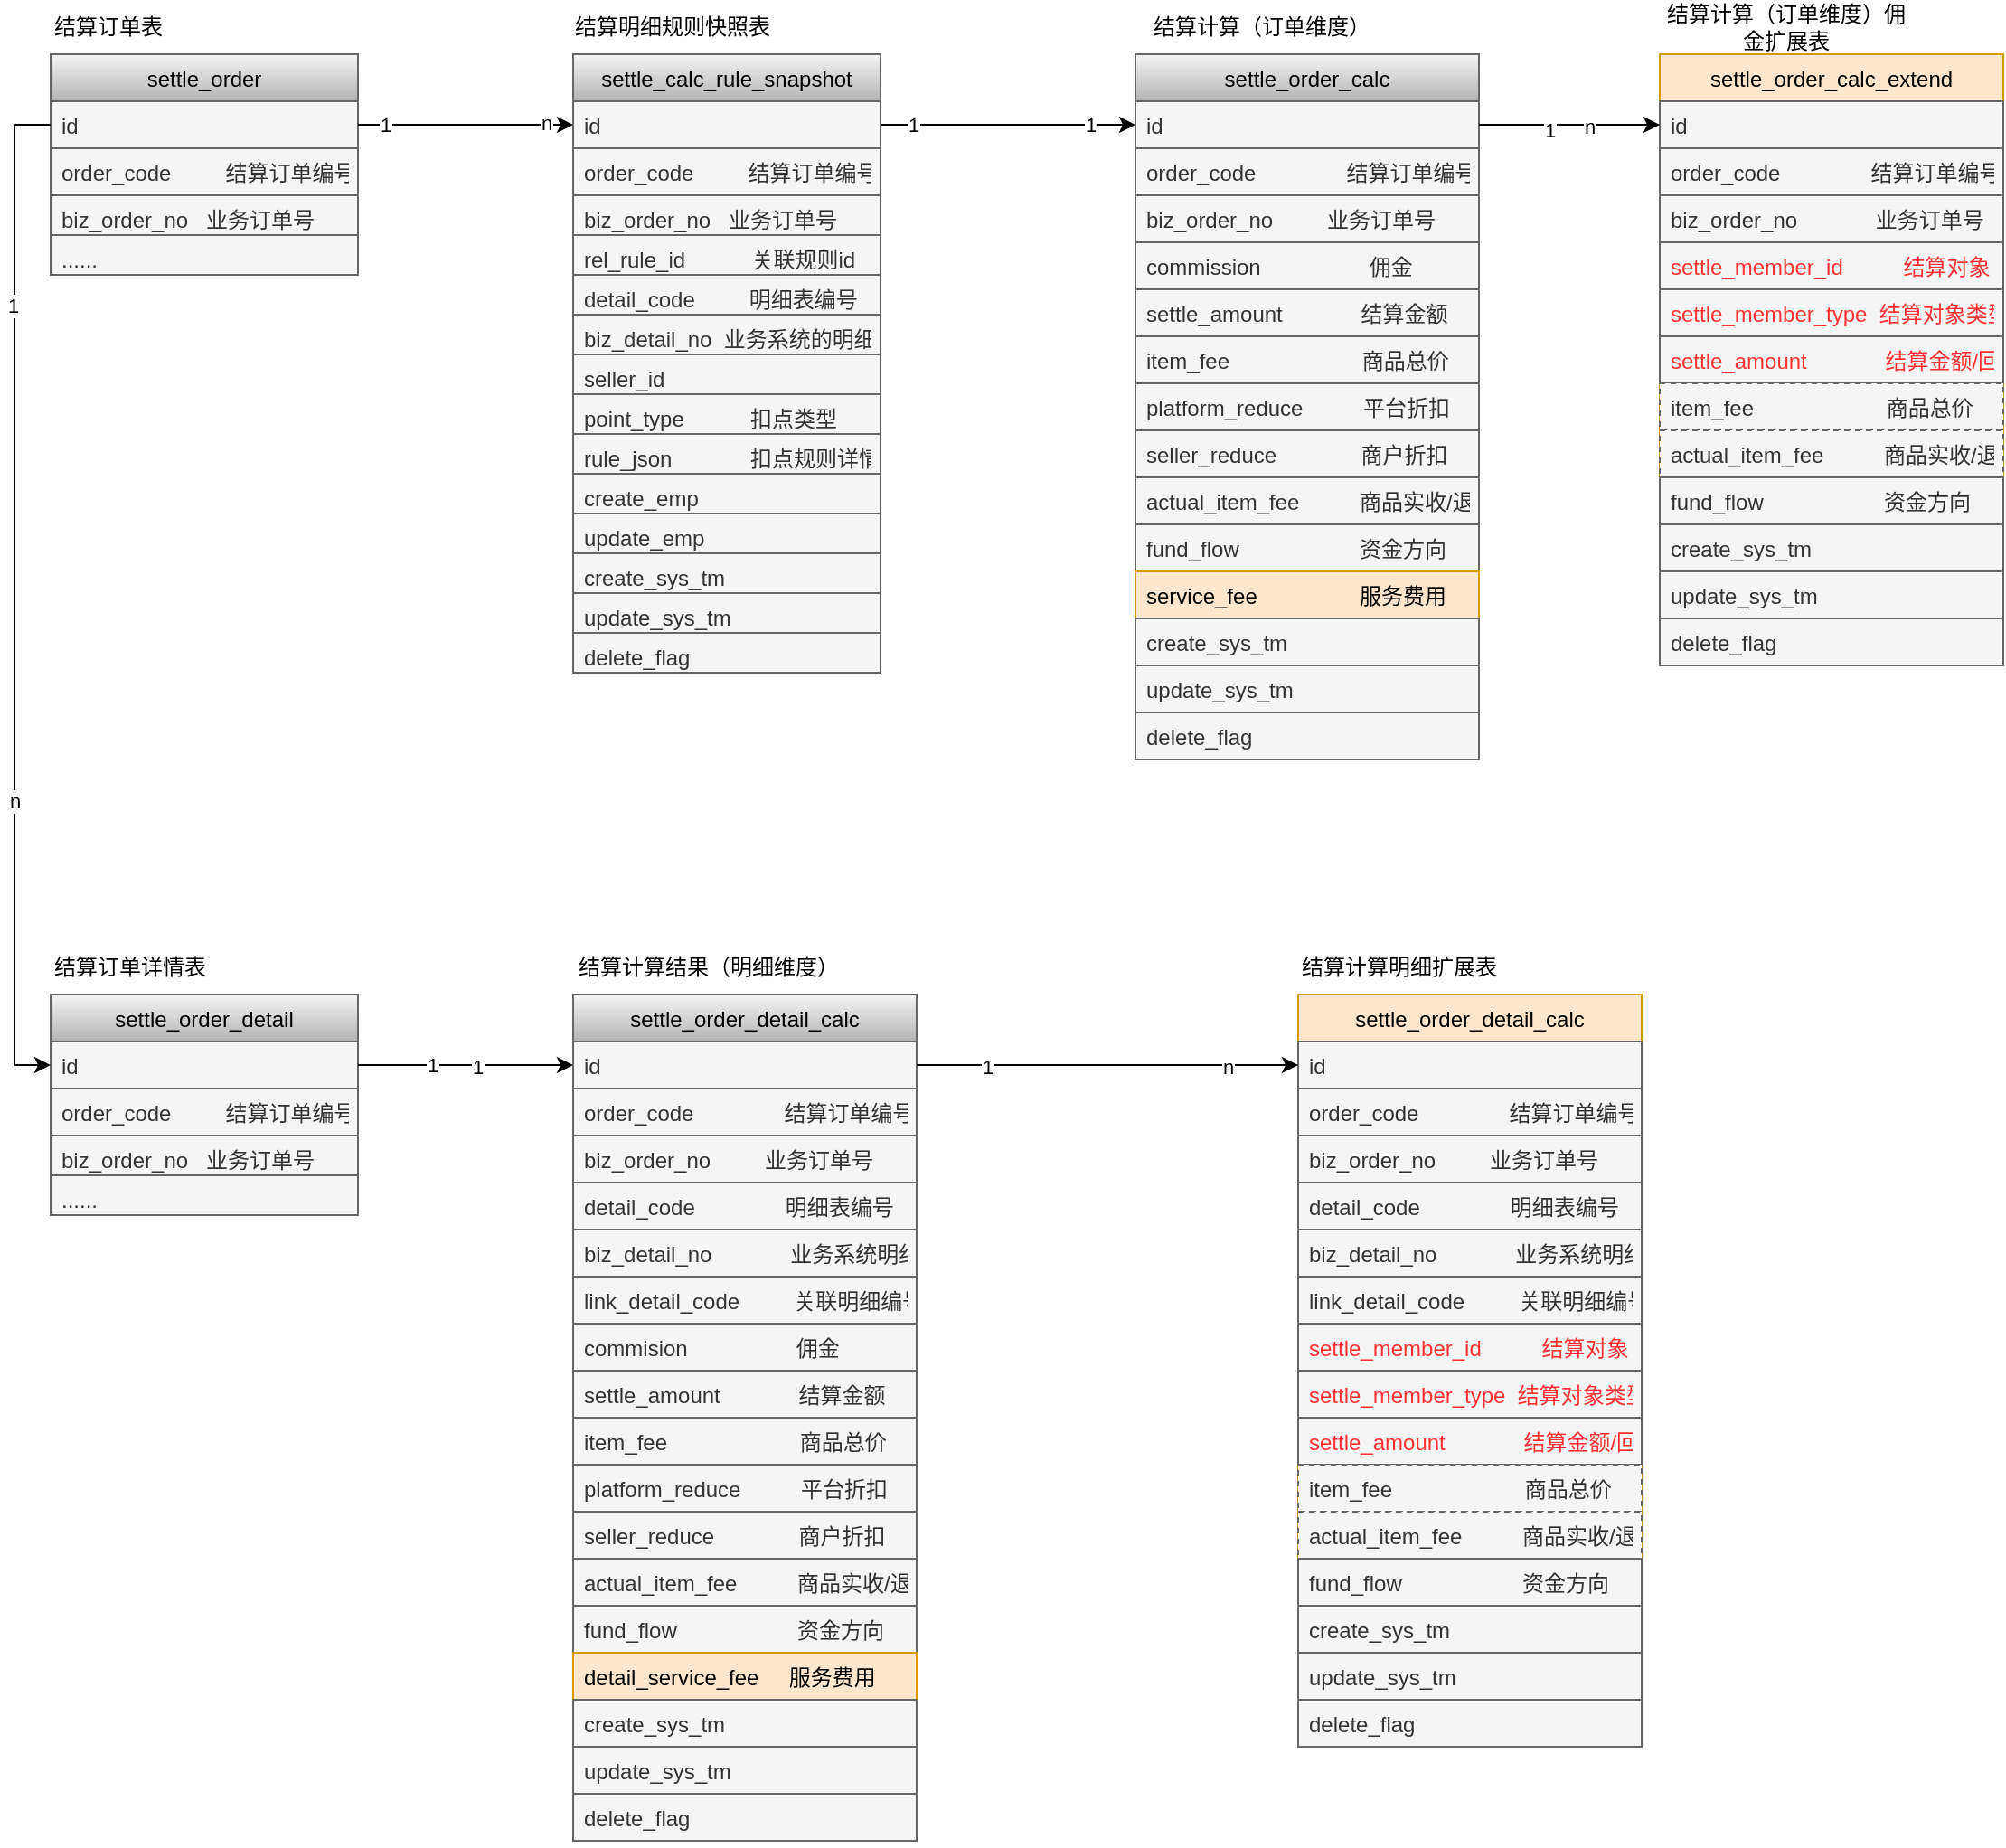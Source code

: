 <mxfile version="15.7.0" type="github"><diagram id="EgEHxzAB7MScCnZNhDTs" name="第 1 页"><mxGraphModel dx="1865" dy="548" grid="1" gridSize="10" guides="1" tooltips="1" connect="1" arrows="1" fold="1" page="1" pageScale="1" pageWidth="827" pageHeight="1169" math="0" shadow="0"><root><mxCell id="0"/><mxCell id="1" parent="0"/><mxCell id="L97vULcQXHHQKR_G49u4-1" value="settle_calc_rule_snapshot" style="swimlane;fontStyle=0;childLayout=stackLayout;horizontal=1;startSize=26;fillColor=#f5f5f5;horizontalStack=0;resizeParent=1;resizeParentMax=0;resizeLast=0;collapsible=1;marginBottom=0;strokeColor=#666666;gradientColor=#b3b3b3;align=center;" parent="1" vertex="1"><mxGeometry x="-141" y="130" width="170" height="342" as="geometry"/></mxCell><mxCell id="L97vULcQXHHQKR_G49u4-2" value="id" style="text;strokeColor=#666666;fillColor=#f5f5f5;align=left;verticalAlign=top;spacingLeft=4;spacingRight=4;overflow=hidden;rotatable=0;points=[[0,0.5],[1,0.5]];portConstraint=eastwest;fontColor=#333333;" parent="L97vULcQXHHQKR_G49u4-1" vertex="1"><mxGeometry y="26" width="170" height="26" as="geometry"/></mxCell><mxCell id="L97vULcQXHHQKR_G49u4-3" value="order_code         结算订单编号" style="text;strokeColor=#666666;fillColor=#f5f5f5;align=left;verticalAlign=top;spacingLeft=4;spacingRight=4;overflow=hidden;rotatable=0;points=[[0,0.5],[1,0.5]];portConstraint=eastwest;fontColor=#333333;" parent="L97vULcQXHHQKR_G49u4-1" vertex="1"><mxGeometry y="52" width="170" height="26" as="geometry"/></mxCell><mxCell id="L97vULcQXHHQKR_G49u4-4" value="biz_order_no   业务订单号" style="text;strokeColor=#666666;fillColor=#f5f5f5;align=left;verticalAlign=top;spacingLeft=4;spacingRight=4;overflow=hidden;rotatable=0;points=[[0,0.5],[1,0.5]];portConstraint=eastwest;fontColor=#333333;" parent="L97vULcQXHHQKR_G49u4-1" vertex="1"><mxGeometry y="78" width="170" height="22" as="geometry"/></mxCell><mxCell id="L97vULcQXHHQKR_G49u4-15" value="rel_rule_id           关联规则id" style="text;strokeColor=#666666;fillColor=#f5f5f5;align=left;verticalAlign=top;spacingLeft=4;spacingRight=4;overflow=hidden;rotatable=0;points=[[0,0.5],[1,0.5]];portConstraint=eastwest;fontColor=#333333;" parent="L97vULcQXHHQKR_G49u4-1" vertex="1"><mxGeometry y="100" width="170" height="22" as="geometry"/></mxCell><mxCell id="L97vULcQXHHQKR_G49u4-16" value="detail_code         明细表编号" style="text;strokeColor=#666666;fillColor=#f5f5f5;align=left;verticalAlign=top;spacingLeft=4;spacingRight=4;overflow=hidden;rotatable=0;points=[[0,0.5],[1,0.5]];portConstraint=eastwest;fontColor=#333333;" parent="L97vULcQXHHQKR_G49u4-1" vertex="1"><mxGeometry y="122" width="170" height="22" as="geometry"/></mxCell><mxCell id="L97vULcQXHHQKR_G49u4-17" value="biz_detail_no  业务系统的明细编号" style="text;strokeColor=#666666;fillColor=#f5f5f5;align=left;verticalAlign=top;spacingLeft=4;spacingRight=4;overflow=hidden;rotatable=0;points=[[0,0.5],[1,0.5]];portConstraint=eastwest;fontColor=#333333;" parent="L97vULcQXHHQKR_G49u4-1" vertex="1"><mxGeometry y="144" width="170" height="22" as="geometry"/></mxCell><mxCell id="L97vULcQXHHQKR_G49u4-18" value="seller_id" style="text;strokeColor=#666666;fillColor=#f5f5f5;align=left;verticalAlign=top;spacingLeft=4;spacingRight=4;overflow=hidden;rotatable=0;points=[[0,0.5],[1,0.5]];portConstraint=eastwest;fontColor=#333333;" parent="L97vULcQXHHQKR_G49u4-1" vertex="1"><mxGeometry y="166" width="170" height="22" as="geometry"/></mxCell><mxCell id="L97vULcQXHHQKR_G49u4-19" value="point_type           扣点类型" style="text;strokeColor=#666666;fillColor=#f5f5f5;align=left;verticalAlign=top;spacingLeft=4;spacingRight=4;overflow=hidden;rotatable=0;points=[[0,0.5],[1,0.5]];portConstraint=eastwest;fontColor=#333333;" parent="L97vULcQXHHQKR_G49u4-1" vertex="1"><mxGeometry y="188" width="170" height="22" as="geometry"/></mxCell><mxCell id="L97vULcQXHHQKR_G49u4-20" value="rule_json             扣点规则详情" style="text;strokeColor=#666666;fillColor=#f5f5f5;align=left;verticalAlign=top;spacingLeft=4;spacingRight=4;overflow=hidden;rotatable=0;points=[[0,0.5],[1,0.5]];portConstraint=eastwest;fontColor=#333333;" parent="L97vULcQXHHQKR_G49u4-1" vertex="1"><mxGeometry y="210" width="170" height="22" as="geometry"/></mxCell><mxCell id="L97vULcQXHHQKR_G49u4-21" value="create_emp" style="text;strokeColor=#666666;fillColor=#f5f5f5;align=left;verticalAlign=top;spacingLeft=4;spacingRight=4;overflow=hidden;rotatable=0;points=[[0,0.5],[1,0.5]];portConstraint=eastwest;fontColor=#333333;" parent="L97vULcQXHHQKR_G49u4-1" vertex="1"><mxGeometry y="232" width="170" height="22" as="geometry"/></mxCell><mxCell id="L97vULcQXHHQKR_G49u4-22" value="update_emp" style="text;strokeColor=#666666;fillColor=#f5f5f5;align=left;verticalAlign=top;spacingLeft=4;spacingRight=4;overflow=hidden;rotatable=0;points=[[0,0.5],[1,0.5]];portConstraint=eastwest;fontColor=#333333;" parent="L97vULcQXHHQKR_G49u4-1" vertex="1"><mxGeometry y="254" width="170" height="22" as="geometry"/></mxCell><mxCell id="L97vULcQXHHQKR_G49u4-23" value="create_sys_tm" style="text;strokeColor=#666666;fillColor=#f5f5f5;align=left;verticalAlign=top;spacingLeft=4;spacingRight=4;overflow=hidden;rotatable=0;points=[[0,0.5],[1,0.5]];portConstraint=eastwest;fontColor=#333333;" parent="L97vULcQXHHQKR_G49u4-1" vertex="1"><mxGeometry y="276" width="170" height="22" as="geometry"/></mxCell><mxCell id="L97vULcQXHHQKR_G49u4-24" value="update_sys_tm" style="text;strokeColor=#666666;fillColor=#f5f5f5;align=left;verticalAlign=top;spacingLeft=4;spacingRight=4;overflow=hidden;rotatable=0;points=[[0,0.5],[1,0.5]];portConstraint=eastwest;fontColor=#333333;" parent="L97vULcQXHHQKR_G49u4-1" vertex="1"><mxGeometry y="298" width="170" height="22" as="geometry"/></mxCell><mxCell id="L97vULcQXHHQKR_G49u4-25" value="delete_flag" style="text;strokeColor=#666666;fillColor=#f5f5f5;align=left;verticalAlign=top;spacingLeft=4;spacingRight=4;overflow=hidden;rotatable=0;points=[[0,0.5],[1,0.5]];portConstraint=eastwest;fontColor=#333333;" parent="L97vULcQXHHQKR_G49u4-1" vertex="1"><mxGeometry y="320" width="170" height="22" as="geometry"/></mxCell><mxCell id="L97vULcQXHHQKR_G49u4-5" value="settle_order_detail_calc" style="swimlane;fontStyle=0;childLayout=stackLayout;horizontal=1;startSize=26;fillColor=#f5f5f5;horizontalStack=0;resizeParent=1;resizeParentMax=0;resizeLast=0;collapsible=1;marginBottom=0;gradientColor=#b3b3b3;strokeColor=#666666;" parent="1" vertex="1"><mxGeometry x="-141" y="650" width="190" height="468" as="geometry"/></mxCell><mxCell id="L97vULcQXHHQKR_G49u4-6" value="id" style="text;strokeColor=#666666;fillColor=#f5f5f5;align=left;verticalAlign=top;spacingLeft=4;spacingRight=4;overflow=hidden;rotatable=0;points=[[0,0.5],[1,0.5]];portConstraint=eastwest;fontColor=#333333;" parent="L97vULcQXHHQKR_G49u4-5" vertex="1"><mxGeometry y="26" width="190" height="26" as="geometry"/></mxCell><mxCell id="L97vULcQXHHQKR_G49u4-7" value="order_code               结算订单编号" style="text;strokeColor=#666666;fillColor=#f5f5f5;align=left;verticalAlign=top;spacingLeft=4;spacingRight=4;overflow=hidden;rotatable=0;points=[[0,0.5],[1,0.5]];portConstraint=eastwest;fontColor=#333333;" parent="L97vULcQXHHQKR_G49u4-5" vertex="1"><mxGeometry y="52" width="190" height="26" as="geometry"/></mxCell><mxCell id="L97vULcQXHHQKR_G49u4-8" value="biz_order_no         业务订单号" style="text;strokeColor=#666666;fillColor=#f5f5f5;align=left;verticalAlign=top;spacingLeft=4;spacingRight=4;overflow=hidden;rotatable=0;points=[[0,0.5],[1,0.5]];portConstraint=eastwest;fontColor=#333333;" parent="L97vULcQXHHQKR_G49u4-5" vertex="1"><mxGeometry y="78" width="190" height="26" as="geometry"/></mxCell><mxCell id="L97vULcQXHHQKR_G49u4-32" value="detail_code               明细表编号" style="text;strokeColor=#666666;fillColor=#f5f5f5;align=left;verticalAlign=top;spacingLeft=4;spacingRight=4;overflow=hidden;rotatable=0;points=[[0,0.5],[1,0.5]];portConstraint=eastwest;fontColor=#333333;" parent="L97vULcQXHHQKR_G49u4-5" vertex="1"><mxGeometry y="104" width="190" height="26" as="geometry"/></mxCell><mxCell id="L97vULcQXHHQKR_G49u4-31" value="biz_detail_no             业务系统明细编号" style="text;strokeColor=#666666;fillColor=#f5f5f5;align=left;verticalAlign=top;spacingLeft=4;spacingRight=4;overflow=hidden;rotatable=0;points=[[0,0.5],[1,0.5]];portConstraint=eastwest;fontColor=#333333;" parent="L97vULcQXHHQKR_G49u4-5" vertex="1"><mxGeometry y="130" width="190" height="26" as="geometry"/></mxCell><mxCell id="L97vULcQXHHQKR_G49u4-30" value="link_detail_code         关联明细编号（退款明细关联的入账明细编号）" style="text;strokeColor=#666666;fillColor=#f5f5f5;align=left;verticalAlign=top;spacingLeft=4;spacingRight=4;overflow=hidden;rotatable=0;points=[[0,0.5],[1,0.5]];portConstraint=eastwest;fontColor=#333333;" parent="L97vULcQXHHQKR_G49u4-5" vertex="1"><mxGeometry y="156" width="190" height="26" as="geometry"/></mxCell><mxCell id="L97vULcQXHHQKR_G49u4-29" value="commision                  佣金" style="text;strokeColor=#666666;fillColor=#f5f5f5;align=left;verticalAlign=top;spacingLeft=4;spacingRight=4;overflow=hidden;rotatable=0;points=[[0,0.5],[1,0.5]];portConstraint=eastwest;fontColor=#333333;" parent="L97vULcQXHHQKR_G49u4-5" vertex="1"><mxGeometry y="182" width="190" height="26" as="geometry"/></mxCell><mxCell id="L97vULcQXHHQKR_G49u4-28" value="settle_amount             结算金额" style="text;strokeColor=#666666;fillColor=#f5f5f5;align=left;verticalAlign=top;spacingLeft=4;spacingRight=4;overflow=hidden;rotatable=0;points=[[0,0.5],[1,0.5]];portConstraint=eastwest;fontColor=#333333;" parent="L97vULcQXHHQKR_G49u4-5" vertex="1"><mxGeometry y="208" width="190" height="26" as="geometry"/></mxCell><mxCell id="L97vULcQXHHQKR_G49u4-52" value="item_fee                      商品总价" style="text;strokeColor=#666666;fillColor=#f5f5f5;align=left;verticalAlign=top;spacingLeft=4;spacingRight=4;overflow=hidden;rotatable=0;points=[[0,0.5],[1,0.5]];portConstraint=eastwest;fontColor=#333333;" parent="L97vULcQXHHQKR_G49u4-5" vertex="1"><mxGeometry y="234" width="190" height="26" as="geometry"/></mxCell><mxCell id="L97vULcQXHHQKR_G49u4-51" value="platform_reduce          平台折扣" style="text;strokeColor=#666666;fillColor=#f5f5f5;align=left;verticalAlign=top;spacingLeft=4;spacingRight=4;overflow=hidden;rotatable=0;points=[[0,0.5],[1,0.5]];portConstraint=eastwest;fontColor=#333333;" parent="L97vULcQXHHQKR_G49u4-5" vertex="1"><mxGeometry y="260" width="190" height="26" as="geometry"/></mxCell><mxCell id="L97vULcQXHHQKR_G49u4-50" value="seller_reduce              商户折扣" style="text;strokeColor=#666666;fillColor=#f5f5f5;align=left;verticalAlign=top;spacingLeft=4;spacingRight=4;overflow=hidden;rotatable=0;points=[[0,0.5],[1,0.5]];portConstraint=eastwest;fontColor=#333333;" parent="L97vULcQXHHQKR_G49u4-5" vertex="1"><mxGeometry y="286" width="190" height="26" as="geometry"/></mxCell><mxCell id="L97vULcQXHHQKR_G49u4-49" value="actual_item_fee          商品实收/退" style="text;strokeColor=#666666;fillColor=#f5f5f5;align=left;verticalAlign=top;spacingLeft=4;spacingRight=4;overflow=hidden;rotatable=0;points=[[0,0.5],[1,0.5]];portConstraint=eastwest;fontColor=#333333;" parent="L97vULcQXHHQKR_G49u4-5" vertex="1"><mxGeometry y="312" width="190" height="26" as="geometry"/></mxCell><mxCell id="L97vULcQXHHQKR_G49u4-62" value="fund_flow                    资金方向" style="text;strokeColor=#666666;fillColor=#f5f5f5;align=left;verticalAlign=top;spacingLeft=4;spacingRight=4;overflow=hidden;rotatable=0;points=[[0,0.5],[1,0.5]];portConstraint=eastwest;fontColor=#333333;" parent="L97vULcQXHHQKR_G49u4-5" vertex="1"><mxGeometry y="338" width="190" height="26" as="geometry"/></mxCell><mxCell id="CiPie55RFuz4q_5AutyA-1" value="detail_service_fee     服务费用" style="text;strokeColor=#d79b00;fillColor=#ffe6cc;align=left;verticalAlign=top;spacingLeft=4;spacingRight=4;overflow=hidden;rotatable=0;points=[[0,0.5],[1,0.5]];portConstraint=eastwest;" parent="L97vULcQXHHQKR_G49u4-5" vertex="1"><mxGeometry y="364" width="190" height="26" as="geometry"/></mxCell><mxCell id="L97vULcQXHHQKR_G49u4-27" value="create_sys_tm" style="text;strokeColor=#666666;fillColor=#f5f5f5;align=left;verticalAlign=top;spacingLeft=4;spacingRight=4;overflow=hidden;rotatable=0;points=[[0,0.5],[1,0.5]];portConstraint=eastwest;fontColor=#333333;" parent="L97vULcQXHHQKR_G49u4-5" vertex="1"><mxGeometry y="390" width="190" height="26" as="geometry"/></mxCell><mxCell id="L97vULcQXHHQKR_G49u4-26" value="update_sys_tm" style="text;strokeColor=#666666;fillColor=#f5f5f5;align=left;verticalAlign=top;spacingLeft=4;spacingRight=4;overflow=hidden;rotatable=0;points=[[0,0.5],[1,0.5]];portConstraint=eastwest;fontColor=#333333;" parent="L97vULcQXHHQKR_G49u4-5" vertex="1"><mxGeometry y="416" width="190" height="26" as="geometry"/></mxCell><mxCell id="L97vULcQXHHQKR_G49u4-33" value="delete_flag" style="text;strokeColor=#666666;fillColor=#f5f5f5;align=left;verticalAlign=top;spacingLeft=4;spacingRight=4;overflow=hidden;rotatable=0;points=[[0,0.5],[1,0.5]];portConstraint=eastwest;fontColor=#333333;" parent="L97vULcQXHHQKR_G49u4-5" vertex="1"><mxGeometry y="442" width="190" height="26" as="geometry"/></mxCell><mxCell id="L97vULcQXHHQKR_G49u4-35" value="结算明细规则快照表" style="text;html=1;strokeColor=none;fillColor=none;align=center;verticalAlign=middle;whiteSpace=wrap;rounded=0;" parent="1" vertex="1"><mxGeometry x="-141" y="100" width="110" height="30" as="geometry"/></mxCell><mxCell id="L97vULcQXHHQKR_G49u4-36" value="结算计算结果（明细维度）" style="text;html=1;strokeColor=none;fillColor=none;align=center;verticalAlign=middle;whiteSpace=wrap;rounded=0;" parent="1" vertex="1"><mxGeometry x="-141" y="620" width="150" height="30" as="geometry"/></mxCell><mxCell id="L97vULcQXHHQKR_G49u4-37" value="settle_order_calc" style="swimlane;fontStyle=0;childLayout=stackLayout;horizontal=1;startSize=26;fillColor=#f5f5f5;horizontalStack=0;resizeParent=1;resizeParentMax=0;resizeLast=0;collapsible=1;marginBottom=0;gradientColor=#b3b3b3;strokeColor=#666666;" parent="1" vertex="1"><mxGeometry x="170" y="130" width="190" height="390" as="geometry"/></mxCell><mxCell id="L97vULcQXHHQKR_G49u4-38" value="id" style="text;strokeColor=#666666;fillColor=#f5f5f5;align=left;verticalAlign=top;spacingLeft=4;spacingRight=4;overflow=hidden;rotatable=0;points=[[0,0.5],[1,0.5]];portConstraint=eastwest;fontColor=#333333;" parent="L97vULcQXHHQKR_G49u4-37" vertex="1"><mxGeometry y="26" width="190" height="26" as="geometry"/></mxCell><mxCell id="L97vULcQXHHQKR_G49u4-39" value="order_code               结算订单编号" style="text;strokeColor=#666666;fillColor=#f5f5f5;align=left;verticalAlign=top;spacingLeft=4;spacingRight=4;overflow=hidden;rotatable=0;points=[[0,0.5],[1,0.5]];portConstraint=eastwest;fontColor=#333333;" parent="L97vULcQXHHQKR_G49u4-37" vertex="1"><mxGeometry y="52" width="190" height="26" as="geometry"/></mxCell><mxCell id="L97vULcQXHHQKR_G49u4-40" value="biz_order_no         业务订单号" style="text;strokeColor=#666666;fillColor=#f5f5f5;align=left;verticalAlign=top;spacingLeft=4;spacingRight=4;overflow=hidden;rotatable=0;points=[[0,0.5],[1,0.5]];portConstraint=eastwest;fontColor=#333333;" parent="L97vULcQXHHQKR_G49u4-37" vertex="1"><mxGeometry y="78" width="190" height="26" as="geometry"/></mxCell><mxCell id="L97vULcQXHHQKR_G49u4-44" value="commission                  佣金" style="text;strokeColor=#666666;fillColor=#f5f5f5;align=left;verticalAlign=top;spacingLeft=4;spacingRight=4;overflow=hidden;rotatable=0;points=[[0,0.5],[1,0.5]];portConstraint=eastwest;fontColor=#333333;" parent="L97vULcQXHHQKR_G49u4-37" vertex="1"><mxGeometry y="104" width="190" height="26" as="geometry"/></mxCell><mxCell id="L97vULcQXHHQKR_G49u4-45" value="settle_amount             结算金额" style="text;strokeColor=#666666;fillColor=#f5f5f5;align=left;verticalAlign=top;spacingLeft=4;spacingRight=4;overflow=hidden;rotatable=0;points=[[0,0.5],[1,0.5]];portConstraint=eastwest;fontColor=#333333;" parent="L97vULcQXHHQKR_G49u4-37" vertex="1"><mxGeometry y="130" width="190" height="26" as="geometry"/></mxCell><mxCell id="L97vULcQXHHQKR_G49u4-57" value="item_fee                      商品总价" style="text;strokeColor=#666666;fillColor=#f5f5f5;align=left;verticalAlign=top;spacingLeft=4;spacingRight=4;overflow=hidden;rotatable=0;points=[[0,0.5],[1,0.5]];portConstraint=eastwest;fontColor=#333333;" parent="L97vULcQXHHQKR_G49u4-37" vertex="1"><mxGeometry y="156" width="190" height="26" as="geometry"/></mxCell><mxCell id="L97vULcQXHHQKR_G49u4-60" value="platform_reduce          平台折扣" style="text;strokeColor=#666666;fillColor=#f5f5f5;align=left;verticalAlign=top;spacingLeft=4;spacingRight=4;overflow=hidden;rotatable=0;points=[[0,0.5],[1,0.5]];portConstraint=eastwest;fontColor=#333333;" parent="L97vULcQXHHQKR_G49u4-37" vertex="1"><mxGeometry y="182" width="190" height="26" as="geometry"/></mxCell><mxCell id="L97vULcQXHHQKR_G49u4-59" value="seller_reduce              商户折扣" style="text;strokeColor=#666666;fillColor=#f5f5f5;align=left;verticalAlign=top;spacingLeft=4;spacingRight=4;overflow=hidden;rotatable=0;points=[[0,0.5],[1,0.5]];portConstraint=eastwest;fontColor=#333333;" parent="L97vULcQXHHQKR_G49u4-37" vertex="1"><mxGeometry y="208" width="190" height="26" as="geometry"/></mxCell><mxCell id="L97vULcQXHHQKR_G49u4-58" value="actual_item_fee          商品实收/退" style="text;strokeColor=#666666;fillColor=#f5f5f5;align=left;verticalAlign=top;spacingLeft=4;spacingRight=4;overflow=hidden;rotatable=0;points=[[0,0.5],[1,0.5]];portConstraint=eastwest;fontColor=#333333;" parent="L97vULcQXHHQKR_G49u4-37" vertex="1"><mxGeometry y="234" width="190" height="26" as="geometry"/></mxCell><mxCell id="L97vULcQXHHQKR_G49u4-61" value="fund_flow                    资金方向" style="text;strokeColor=#666666;fillColor=#f5f5f5;align=left;verticalAlign=top;spacingLeft=4;spacingRight=4;overflow=hidden;rotatable=0;points=[[0,0.5],[1,0.5]];portConstraint=eastwest;fontColor=#333333;" parent="L97vULcQXHHQKR_G49u4-37" vertex="1"><mxGeometry y="260" width="190" height="26" as="geometry"/></mxCell><mxCell id="CiPie55RFuz4q_5AutyA-21" value="service_fee                 服务费用" style="text;strokeColor=#d79b00;fillColor=#ffe6cc;align=left;verticalAlign=top;spacingLeft=4;spacingRight=4;overflow=hidden;rotatable=0;points=[[0,0.5],[1,0.5]];portConstraint=eastwest;" parent="L97vULcQXHHQKR_G49u4-37" vertex="1"><mxGeometry y="286" width="190" height="26" as="geometry"/></mxCell><mxCell id="L97vULcQXHHQKR_G49u4-46" value="create_sys_tm" style="text;strokeColor=#666666;fillColor=#f5f5f5;align=left;verticalAlign=top;spacingLeft=4;spacingRight=4;overflow=hidden;rotatable=0;points=[[0,0.5],[1,0.5]];portConstraint=eastwest;fontColor=#333333;" parent="L97vULcQXHHQKR_G49u4-37" vertex="1"><mxGeometry y="312" width="190" height="26" as="geometry"/></mxCell><mxCell id="L97vULcQXHHQKR_G49u4-47" value="update_sys_tm" style="text;strokeColor=#666666;fillColor=#f5f5f5;align=left;verticalAlign=top;spacingLeft=4;spacingRight=4;overflow=hidden;rotatable=0;points=[[0,0.5],[1,0.5]];portConstraint=eastwest;fontColor=#333333;" parent="L97vULcQXHHQKR_G49u4-37" vertex="1"><mxGeometry y="338" width="190" height="26" as="geometry"/></mxCell><mxCell id="L97vULcQXHHQKR_G49u4-48" value="delete_flag" style="text;strokeColor=#666666;fillColor=#f5f5f5;align=left;verticalAlign=top;spacingLeft=4;spacingRight=4;overflow=hidden;rotatable=0;points=[[0,0.5],[1,0.5]];portConstraint=eastwest;fontColor=#333333;" parent="L97vULcQXHHQKR_G49u4-37" vertex="1"><mxGeometry y="364" width="190" height="26" as="geometry"/></mxCell><mxCell id="L97vULcQXHHQKR_G49u4-63" value="结算计算（订单维度）" style="text;html=1;strokeColor=none;fillColor=none;align=center;verticalAlign=middle;whiteSpace=wrap;rounded=0;" parent="1" vertex="1"><mxGeometry x="170" y="100" width="140" height="30" as="geometry"/></mxCell><mxCell id="CiPie55RFuz4q_5AutyA-2" value="settle_order_detail_calc" style="swimlane;fontStyle=0;childLayout=stackLayout;horizontal=1;startSize=26;fillColor=#ffe6cc;horizontalStack=0;resizeParent=1;resizeParentMax=0;resizeLast=0;collapsible=1;marginBottom=0;strokeColor=#d79b00;" parent="1" vertex="1"><mxGeometry x="260" y="650" width="190" height="416" as="geometry"/></mxCell><mxCell id="CiPie55RFuz4q_5AutyA-3" value="id" style="text;strokeColor=#666666;fillColor=#f5f5f5;align=left;verticalAlign=top;spacingLeft=4;spacingRight=4;overflow=hidden;rotatable=0;points=[[0,0.5],[1,0.5]];portConstraint=eastwest;fontColor=#333333;" parent="CiPie55RFuz4q_5AutyA-2" vertex="1"><mxGeometry y="26" width="190" height="26" as="geometry"/></mxCell><mxCell id="CiPie55RFuz4q_5AutyA-4" value="order_code               结算订单编号" style="text;strokeColor=#666666;fillColor=#f5f5f5;align=left;verticalAlign=top;spacingLeft=4;spacingRight=4;overflow=hidden;rotatable=0;points=[[0,0.5],[1,0.5]];portConstraint=eastwest;fontColor=#333333;" parent="CiPie55RFuz4q_5AutyA-2" vertex="1"><mxGeometry y="52" width="190" height="26" as="geometry"/></mxCell><mxCell id="CiPie55RFuz4q_5AutyA-5" value="biz_order_no         业务订单号" style="text;strokeColor=#666666;fillColor=#f5f5f5;align=left;verticalAlign=top;spacingLeft=4;spacingRight=4;overflow=hidden;rotatable=0;points=[[0,0.5],[1,0.5]];portConstraint=eastwest;fontColor=#333333;" parent="CiPie55RFuz4q_5AutyA-2" vertex="1"><mxGeometry y="78" width="190" height="26" as="geometry"/></mxCell><mxCell id="CiPie55RFuz4q_5AutyA-6" value="detail_code               明细表编号" style="text;strokeColor=#666666;fillColor=#f5f5f5;align=left;verticalAlign=top;spacingLeft=4;spacingRight=4;overflow=hidden;rotatable=0;points=[[0,0.5],[1,0.5]];portConstraint=eastwest;fontColor=#333333;" parent="CiPie55RFuz4q_5AutyA-2" vertex="1"><mxGeometry y="104" width="190" height="26" as="geometry"/></mxCell><mxCell id="CiPie55RFuz4q_5AutyA-7" value="biz_detail_no             业务系统明细编号" style="text;strokeColor=#666666;fillColor=#f5f5f5;align=left;verticalAlign=top;spacingLeft=4;spacingRight=4;overflow=hidden;rotatable=0;points=[[0,0.5],[1,0.5]];portConstraint=eastwest;fontColor=#333333;" parent="CiPie55RFuz4q_5AutyA-2" vertex="1"><mxGeometry y="130" width="190" height="26" as="geometry"/></mxCell><mxCell id="CiPie55RFuz4q_5AutyA-8" value="link_detail_code         关联明细编号（退款明细关联的入账明细编号）" style="text;strokeColor=#666666;fillColor=#f5f5f5;align=left;verticalAlign=top;spacingLeft=4;spacingRight=4;overflow=hidden;rotatable=0;points=[[0,0.5],[1,0.5]];portConstraint=eastwest;fontColor=#333333;" parent="CiPie55RFuz4q_5AutyA-2" vertex="1"><mxGeometry y="156" width="190" height="26" as="geometry"/></mxCell><mxCell id="CiPie55RFuz4q_5AutyA-92" value="settle_member_id          结算对象" style="text;strokeColor=#666666;fillColor=#f5f5f5;align=left;verticalAlign=top;spacingLeft=4;spacingRight=4;overflow=hidden;rotatable=0;points=[[0,0.5],[1,0.5]];portConstraint=eastwest;fontColor=#FF3333;" parent="CiPie55RFuz4q_5AutyA-2" vertex="1"><mxGeometry y="182" width="190" height="26" as="geometry"/></mxCell><mxCell id="CiPie55RFuz4q_5AutyA-93" value="settle_member_type  结算对象类型" style="text;strokeColor=#666666;fillColor=#f5f5f5;align=left;verticalAlign=top;spacingLeft=4;spacingRight=4;overflow=hidden;rotatable=0;points=[[0,0.5],[1,0.5]];portConstraint=eastwest;fontColor=#FF3333;" parent="CiPie55RFuz4q_5AutyA-2" vertex="1"><mxGeometry y="208" width="190" height="26" as="geometry"/></mxCell><mxCell id="CiPie55RFuz4q_5AutyA-10" value="settle_amount             结算金额/回退金额" style="text;strokeColor=#666666;fillColor=#f5f5f5;align=left;verticalAlign=top;spacingLeft=4;spacingRight=4;overflow=hidden;rotatable=0;points=[[0,0.5],[1,0.5]];portConstraint=eastwest;fontColor=#FF3333;" parent="CiPie55RFuz4q_5AutyA-2" vertex="1"><mxGeometry y="234" width="190" height="26" as="geometry"/></mxCell><mxCell id="CiPie55RFuz4q_5AutyA-11" value="item_fee                      商品总价" style="text;strokeColor=#666666;fillColor=#f5f5f5;align=left;verticalAlign=top;spacingLeft=4;spacingRight=4;overflow=hidden;rotatable=0;points=[[0,0.5],[1,0.5]];portConstraint=eastwest;fontColor=#333333;dashed=1;" parent="CiPie55RFuz4q_5AutyA-2" vertex="1"><mxGeometry y="260" width="190" height="26" as="geometry"/></mxCell><mxCell id="CiPie55RFuz4q_5AutyA-14" value="actual_item_fee          商品实收/退" style="text;strokeColor=#666666;fillColor=#f5f5f5;align=left;verticalAlign=top;spacingLeft=4;spacingRight=4;overflow=hidden;rotatable=0;points=[[0,0.5],[1,0.5]];portConstraint=eastwest;fontColor=#333333;dashed=1;" parent="CiPie55RFuz4q_5AutyA-2" vertex="1"><mxGeometry y="286" width="190" height="26" as="geometry"/></mxCell><mxCell id="CiPie55RFuz4q_5AutyA-15" value="fund_flow                    资金方向" style="text;strokeColor=#666666;fillColor=#f5f5f5;align=left;verticalAlign=top;spacingLeft=4;spacingRight=4;overflow=hidden;rotatable=0;points=[[0,0.5],[1,0.5]];portConstraint=eastwest;fontColor=#333333;" parent="CiPie55RFuz4q_5AutyA-2" vertex="1"><mxGeometry y="312" width="190" height="26" as="geometry"/></mxCell><mxCell id="CiPie55RFuz4q_5AutyA-17" value="create_sys_tm" style="text;strokeColor=#666666;fillColor=#f5f5f5;align=left;verticalAlign=top;spacingLeft=4;spacingRight=4;overflow=hidden;rotatable=0;points=[[0,0.5],[1,0.5]];portConstraint=eastwest;fontColor=#333333;" parent="CiPie55RFuz4q_5AutyA-2" vertex="1"><mxGeometry y="338" width="190" height="26" as="geometry"/></mxCell><mxCell id="CiPie55RFuz4q_5AutyA-18" value="update_sys_tm" style="text;strokeColor=#666666;fillColor=#f5f5f5;align=left;verticalAlign=top;spacingLeft=4;spacingRight=4;overflow=hidden;rotatable=0;points=[[0,0.5],[1,0.5]];portConstraint=eastwest;fontColor=#333333;" parent="CiPie55RFuz4q_5AutyA-2" vertex="1"><mxGeometry y="364" width="190" height="26" as="geometry"/></mxCell><mxCell id="CiPie55RFuz4q_5AutyA-19" value="delete_flag" style="text;strokeColor=#666666;fillColor=#f5f5f5;align=left;verticalAlign=top;spacingLeft=4;spacingRight=4;overflow=hidden;rotatable=0;points=[[0,0.5],[1,0.5]];portConstraint=eastwest;fontColor=#333333;" parent="CiPie55RFuz4q_5AutyA-2" vertex="1"><mxGeometry y="390" width="190" height="26" as="geometry"/></mxCell><mxCell id="CiPie55RFuz4q_5AutyA-22" value="结算计算明细扩展表" style="text;html=1;strokeColor=none;fillColor=none;align=left;verticalAlign=middle;whiteSpace=wrap;rounded=0;" parent="1" vertex="1"><mxGeometry x="260" y="620" width="140" height="30" as="geometry"/></mxCell><mxCell id="CiPie55RFuz4q_5AutyA-23" value="settle_order_calc_extend" style="swimlane;fontStyle=0;childLayout=stackLayout;horizontal=1;startSize=26;fillColor=#ffe6cc;horizontalStack=0;resizeParent=1;resizeParentMax=0;resizeLast=0;collapsible=1;marginBottom=0;strokeColor=#d79b00;" parent="1" vertex="1"><mxGeometry x="460" y="130" width="190" height="338" as="geometry"/></mxCell><mxCell id="CiPie55RFuz4q_5AutyA-24" value="id" style="text;strokeColor=#666666;fillColor=#f5f5f5;align=left;verticalAlign=top;spacingLeft=4;spacingRight=4;overflow=hidden;rotatable=0;points=[[0,0.5],[1,0.5]];portConstraint=eastwest;fontColor=#333333;" parent="CiPie55RFuz4q_5AutyA-23" vertex="1"><mxGeometry y="26" width="190" height="26" as="geometry"/></mxCell><mxCell id="CiPie55RFuz4q_5AutyA-25" value="order_code               结算订单编号" style="text;strokeColor=#666666;fillColor=#f5f5f5;align=left;verticalAlign=top;spacingLeft=4;spacingRight=4;overflow=hidden;rotatable=0;points=[[0,0.5],[1,0.5]];portConstraint=eastwest;fontColor=#333333;" parent="CiPie55RFuz4q_5AutyA-23" vertex="1"><mxGeometry y="52" width="190" height="26" as="geometry"/></mxCell><mxCell id="CiPie55RFuz4q_5AutyA-26" value="biz_order_no             业务订单号" style="text;strokeColor=#666666;fillColor=#f5f5f5;align=left;verticalAlign=top;spacingLeft=4;spacingRight=4;overflow=hidden;rotatable=0;points=[[0,0.5],[1,0.5]];portConstraint=eastwest;fontColor=#333333;" parent="CiPie55RFuz4q_5AutyA-23" vertex="1"><mxGeometry y="78" width="190" height="26" as="geometry"/></mxCell><mxCell id="CiPie55RFuz4q_5AutyA-70" value="settle_member_id          结算对象" style="text;strokeColor=#666666;fillColor=#f5f5f5;align=left;verticalAlign=top;spacingLeft=4;spacingRight=4;overflow=hidden;rotatable=0;points=[[0,0.5],[1,0.5]];portConstraint=eastwest;fontColor=#FF3333;" parent="CiPie55RFuz4q_5AutyA-23" vertex="1"><mxGeometry y="104" width="190" height="26" as="geometry"/></mxCell><mxCell id="CiPie55RFuz4q_5AutyA-71" value="settle_member_type  结算对象类型" style="text;strokeColor=#666666;fillColor=#f5f5f5;align=left;verticalAlign=top;spacingLeft=4;spacingRight=4;overflow=hidden;rotatable=0;points=[[0,0.5],[1,0.5]];portConstraint=eastwest;fontColor=#FF3333;" parent="CiPie55RFuz4q_5AutyA-23" vertex="1"><mxGeometry y="130" width="190" height="26" as="geometry"/></mxCell><mxCell id="CiPie55RFuz4q_5AutyA-28" value="settle_amount             结算金额/回退金额" style="text;strokeColor=#666666;fillColor=#f5f5f5;align=left;verticalAlign=top;spacingLeft=4;spacingRight=4;overflow=hidden;rotatable=0;points=[[0,0.5],[1,0.5]];portConstraint=eastwest;fontColor=#FF3333;" parent="CiPie55RFuz4q_5AutyA-23" vertex="1"><mxGeometry y="156" width="190" height="26" as="geometry"/></mxCell><mxCell id="CiPie55RFuz4q_5AutyA-29" value="item_fee                      商品总价" style="text;strokeColor=#666666;fillColor=#f5f5f5;align=left;verticalAlign=top;spacingLeft=4;spacingRight=4;overflow=hidden;rotatable=0;points=[[0,0.5],[1,0.5]];portConstraint=eastwest;fontColor=#333333;dashed=1;" parent="CiPie55RFuz4q_5AutyA-23" vertex="1"><mxGeometry y="182" width="190" height="26" as="geometry"/></mxCell><mxCell id="CiPie55RFuz4q_5AutyA-32" value="actual_item_fee          商品实收/退" style="text;strokeColor=#666666;fillColor=#f5f5f5;align=left;verticalAlign=top;spacingLeft=4;spacingRight=4;overflow=hidden;rotatable=0;points=[[0,0.5],[1,0.5]];portConstraint=eastwest;fontColor=#333333;dashed=1;" parent="CiPie55RFuz4q_5AutyA-23" vertex="1"><mxGeometry y="208" width="190" height="26" as="geometry"/></mxCell><mxCell id="CiPie55RFuz4q_5AutyA-33" value="fund_flow                    资金方向" style="text;strokeColor=#666666;fillColor=#f5f5f5;align=left;verticalAlign=top;spacingLeft=4;spacingRight=4;overflow=hidden;rotatable=0;points=[[0,0.5],[1,0.5]];portConstraint=eastwest;fontColor=#333333;" parent="CiPie55RFuz4q_5AutyA-23" vertex="1"><mxGeometry y="234" width="190" height="26" as="geometry"/></mxCell><mxCell id="CiPie55RFuz4q_5AutyA-35" value="create_sys_tm" style="text;strokeColor=#666666;fillColor=#f5f5f5;align=left;verticalAlign=top;spacingLeft=4;spacingRight=4;overflow=hidden;rotatable=0;points=[[0,0.5],[1,0.5]];portConstraint=eastwest;fontColor=#333333;" parent="CiPie55RFuz4q_5AutyA-23" vertex="1"><mxGeometry y="260" width="190" height="26" as="geometry"/></mxCell><mxCell id="CiPie55RFuz4q_5AutyA-36" value="update_sys_tm" style="text;strokeColor=#666666;fillColor=#f5f5f5;align=left;verticalAlign=top;spacingLeft=4;spacingRight=4;overflow=hidden;rotatable=0;points=[[0,0.5],[1,0.5]];portConstraint=eastwest;fontColor=#333333;" parent="CiPie55RFuz4q_5AutyA-23" vertex="1"><mxGeometry y="286" width="190" height="26" as="geometry"/></mxCell><mxCell id="CiPie55RFuz4q_5AutyA-37" value="delete_flag" style="text;strokeColor=#666666;fillColor=#f5f5f5;align=left;verticalAlign=top;spacingLeft=4;spacingRight=4;overflow=hidden;rotatable=0;points=[[0,0.5],[1,0.5]];portConstraint=eastwest;fontColor=#333333;" parent="CiPie55RFuz4q_5AutyA-23" vertex="1"><mxGeometry y="312" width="190" height="26" as="geometry"/></mxCell><mxCell id="CiPie55RFuz4q_5AutyA-38" value="结算计算（订单维度）佣金扩展表" style="text;html=1;strokeColor=none;fillColor=none;align=center;verticalAlign=middle;whiteSpace=wrap;rounded=0;" parent="1" vertex="1"><mxGeometry x="460" y="100" width="140" height="30" as="geometry"/></mxCell><mxCell id="CiPie55RFuz4q_5AutyA-43" value="settle_order" style="swimlane;fontStyle=0;childLayout=stackLayout;horizontal=1;startSize=26;fillColor=#f5f5f5;horizontalStack=0;resizeParent=1;resizeParentMax=0;resizeLast=0;collapsible=1;marginBottom=0;strokeColor=#666666;gradientColor=#b3b3b3;align=center;" parent="1" vertex="1"><mxGeometry x="-430" y="130" width="170" height="122" as="geometry"/></mxCell><mxCell id="CiPie55RFuz4q_5AutyA-44" value="id" style="text;strokeColor=#666666;fillColor=#f5f5f5;align=left;verticalAlign=top;spacingLeft=4;spacingRight=4;overflow=hidden;rotatable=0;points=[[0,0.5],[1,0.5]];portConstraint=eastwest;fontColor=#333333;" parent="CiPie55RFuz4q_5AutyA-43" vertex="1"><mxGeometry y="26" width="170" height="26" as="geometry"/></mxCell><mxCell id="CiPie55RFuz4q_5AutyA-45" value="order_code         结算订单编号" style="text;strokeColor=#666666;fillColor=#f5f5f5;align=left;verticalAlign=top;spacingLeft=4;spacingRight=4;overflow=hidden;rotatable=0;points=[[0,0.5],[1,0.5]];portConstraint=eastwest;fontColor=#333333;" parent="CiPie55RFuz4q_5AutyA-43" vertex="1"><mxGeometry y="52" width="170" height="26" as="geometry"/></mxCell><mxCell id="CiPie55RFuz4q_5AutyA-46" value="biz_order_no   业务订单号" style="text;strokeColor=#666666;fillColor=#f5f5f5;align=left;verticalAlign=top;spacingLeft=4;spacingRight=4;overflow=hidden;rotatable=0;points=[[0,0.5],[1,0.5]];portConstraint=eastwest;fontColor=#333333;" parent="CiPie55RFuz4q_5AutyA-43" vertex="1"><mxGeometry y="78" width="170" height="22" as="geometry"/></mxCell><mxCell id="CiPie55RFuz4q_5AutyA-53" value="......" style="text;strokeColor=#666666;fillColor=#f5f5f5;align=left;verticalAlign=top;spacingLeft=4;spacingRight=4;overflow=hidden;rotatable=0;points=[[0,0.5],[1,0.5]];portConstraint=eastwest;fontColor=#333333;" parent="CiPie55RFuz4q_5AutyA-43" vertex="1"><mxGeometry y="100" width="170" height="22" as="geometry"/></mxCell><mxCell id="CiPie55RFuz4q_5AutyA-58" value="结算订单表" style="text;html=1;strokeColor=none;fillColor=none;align=left;verticalAlign=middle;whiteSpace=wrap;rounded=0;" parent="1" vertex="1"><mxGeometry x="-430" y="100" width="110" height="30" as="geometry"/></mxCell><mxCell id="CiPie55RFuz4q_5AutyA-59" style="edgeStyle=orthogonalEdgeStyle;rounded=0;orthogonalLoop=1;jettySize=auto;html=1;exitX=1;exitY=0.5;exitDx=0;exitDy=0;entryX=0;entryY=0.5;entryDx=0;entryDy=0;" parent="1" source="CiPie55RFuz4q_5AutyA-44" target="L97vULcQXHHQKR_G49u4-2" edge="1"><mxGeometry relative="1" as="geometry"/></mxCell><mxCell id="CiPie55RFuz4q_5AutyA-60" value="1" style="edgeLabel;html=1;align=center;verticalAlign=middle;resizable=0;points=[];" parent="CiPie55RFuz4q_5AutyA-59" vertex="1" connectable="0"><mxGeometry x="-0.746" relative="1" as="geometry"><mxPoint as="offset"/></mxGeometry></mxCell><mxCell id="CiPie55RFuz4q_5AutyA-61" value="n" style="edgeLabel;html=1;align=center;verticalAlign=middle;resizable=0;points=[];" parent="CiPie55RFuz4q_5AutyA-59" vertex="1" connectable="0"><mxGeometry x="0.746" y="1" relative="1" as="geometry"><mxPoint as="offset"/></mxGeometry></mxCell><mxCell id="CiPie55RFuz4q_5AutyA-62" style="edgeStyle=orthogonalEdgeStyle;rounded=0;orthogonalLoop=1;jettySize=auto;html=1;exitX=1;exitY=0.5;exitDx=0;exitDy=0;entryX=0;entryY=0.5;entryDx=0;entryDy=0;" parent="1" source="L97vULcQXHHQKR_G49u4-2" target="L97vULcQXHHQKR_G49u4-38" edge="1"><mxGeometry relative="1" as="geometry"/></mxCell><mxCell id="CiPie55RFuz4q_5AutyA-63" value="1" style="edgeLabel;html=1;align=center;verticalAlign=middle;resizable=0;points=[];" parent="CiPie55RFuz4q_5AutyA-62" vertex="1" connectable="0"><mxGeometry x="-0.745" relative="1" as="geometry"><mxPoint as="offset"/></mxGeometry></mxCell><mxCell id="CiPie55RFuz4q_5AutyA-64" value="1" style="edgeLabel;html=1;align=center;verticalAlign=middle;resizable=0;points=[];" parent="CiPie55RFuz4q_5AutyA-62" vertex="1" connectable="0"><mxGeometry x="0.645" relative="1" as="geometry"><mxPoint as="offset"/></mxGeometry></mxCell><mxCell id="CiPie55RFuz4q_5AutyA-65" style="edgeStyle=orthogonalEdgeStyle;rounded=0;orthogonalLoop=1;jettySize=auto;html=1;exitX=1;exitY=0.5;exitDx=0;exitDy=0;entryX=0;entryY=0.5;entryDx=0;entryDy=0;" parent="1" source="L97vULcQXHHQKR_G49u4-38" target="CiPie55RFuz4q_5AutyA-24" edge="1"><mxGeometry relative="1" as="geometry"/></mxCell><mxCell id="CiPie55RFuz4q_5AutyA-68" value="1" style="edgeLabel;html=1;align=center;verticalAlign=middle;resizable=0;points=[];" parent="CiPie55RFuz4q_5AutyA-65" vertex="1" connectable="0"><mxGeometry x="-0.22" y="-3" relative="1" as="geometry"><mxPoint as="offset"/></mxGeometry></mxCell><mxCell id="CiPie55RFuz4q_5AutyA-69" value="n" style="edgeLabel;html=1;align=center;verticalAlign=middle;resizable=0;points=[];" parent="CiPie55RFuz4q_5AutyA-65" vertex="1" connectable="0"><mxGeometry x="0.22" y="-5" relative="1" as="geometry"><mxPoint y="-4" as="offset"/></mxGeometry></mxCell><mxCell id="CiPie55RFuz4q_5AutyA-72" value="settle_order_detail" style="swimlane;fontStyle=0;childLayout=stackLayout;horizontal=1;startSize=26;fillColor=#f5f5f5;horizontalStack=0;resizeParent=1;resizeParentMax=0;resizeLast=0;collapsible=1;marginBottom=0;strokeColor=#666666;gradientColor=#b3b3b3;align=center;" parent="1" vertex="1"><mxGeometry x="-430" y="650" width="170" height="122" as="geometry"/></mxCell><mxCell id="CiPie55RFuz4q_5AutyA-73" value="id" style="text;strokeColor=#666666;fillColor=#f5f5f5;align=left;verticalAlign=top;spacingLeft=4;spacingRight=4;overflow=hidden;rotatable=0;points=[[0,0.5],[1,0.5]];portConstraint=eastwest;fontColor=#333333;" parent="CiPie55RFuz4q_5AutyA-72" vertex="1"><mxGeometry y="26" width="170" height="26" as="geometry"/></mxCell><mxCell id="CiPie55RFuz4q_5AutyA-74" value="order_code         结算订单编号" style="text;strokeColor=#666666;fillColor=#f5f5f5;align=left;verticalAlign=top;spacingLeft=4;spacingRight=4;overflow=hidden;rotatable=0;points=[[0,0.5],[1,0.5]];portConstraint=eastwest;fontColor=#333333;" parent="CiPie55RFuz4q_5AutyA-72" vertex="1"><mxGeometry y="52" width="170" height="26" as="geometry"/></mxCell><mxCell id="CiPie55RFuz4q_5AutyA-75" value="biz_order_no   业务订单号" style="text;strokeColor=#666666;fillColor=#f5f5f5;align=left;verticalAlign=top;spacingLeft=4;spacingRight=4;overflow=hidden;rotatable=0;points=[[0,0.5],[1,0.5]];portConstraint=eastwest;fontColor=#333333;" parent="CiPie55RFuz4q_5AutyA-72" vertex="1"><mxGeometry y="78" width="170" height="22" as="geometry"/></mxCell><mxCell id="CiPie55RFuz4q_5AutyA-76" value="......" style="text;strokeColor=#666666;fillColor=#f5f5f5;align=left;verticalAlign=top;spacingLeft=4;spacingRight=4;overflow=hidden;rotatable=0;points=[[0,0.5],[1,0.5]];portConstraint=eastwest;fontColor=#333333;" parent="CiPie55RFuz4q_5AutyA-72" vertex="1"><mxGeometry y="100" width="170" height="22" as="geometry"/></mxCell><mxCell id="CiPie55RFuz4q_5AutyA-77" value="结算订单详情表" style="text;html=1;strokeColor=none;fillColor=none;align=left;verticalAlign=middle;whiteSpace=wrap;rounded=0;" parent="1" vertex="1"><mxGeometry x="-430" y="620" width="110" height="30" as="geometry"/></mxCell><mxCell id="CiPie55RFuz4q_5AutyA-79" style="edgeStyle=orthogonalEdgeStyle;rounded=0;orthogonalLoop=1;jettySize=auto;html=1;exitX=0;exitY=0.5;exitDx=0;exitDy=0;entryX=0;entryY=0.5;entryDx=0;entryDy=0;" parent="1" source="CiPie55RFuz4q_5AutyA-44" target="CiPie55RFuz4q_5AutyA-73" edge="1"><mxGeometry relative="1" as="geometry"/></mxCell><mxCell id="CiPie55RFuz4q_5AutyA-80" value="1" style="edgeLabel;html=1;align=center;verticalAlign=middle;resizable=0;points=[];" parent="CiPie55RFuz4q_5AutyA-79" vertex="1" connectable="0"><mxGeometry x="-0.571" y="-1" relative="1" as="geometry"><mxPoint as="offset"/></mxGeometry></mxCell><mxCell id="CiPie55RFuz4q_5AutyA-81" value="n" style="edgeLabel;html=1;align=center;verticalAlign=middle;resizable=0;points=[];" parent="CiPie55RFuz4q_5AutyA-79" vertex="1" connectable="0"><mxGeometry x="0.407" relative="1" as="geometry"><mxPoint as="offset"/></mxGeometry></mxCell><mxCell id="CiPie55RFuz4q_5AutyA-84" style="edgeStyle=orthogonalEdgeStyle;rounded=0;orthogonalLoop=1;jettySize=auto;html=1;exitX=1;exitY=0.5;exitDx=0;exitDy=0;entryX=0;entryY=0.5;entryDx=0;entryDy=0;" parent="1" source="CiPie55RFuz4q_5AutyA-73" target="L97vULcQXHHQKR_G49u4-6" edge="1"><mxGeometry relative="1" as="geometry"/></mxCell><mxCell id="CiPie55RFuz4q_5AutyA-85" value="1" style="edgeLabel;html=1;align=center;verticalAlign=middle;resizable=0;points=[];" parent="CiPie55RFuz4q_5AutyA-84" vertex="1" connectable="0"><mxGeometry x="-0.307" relative="1" as="geometry"><mxPoint as="offset"/></mxGeometry></mxCell><mxCell id="CiPie55RFuz4q_5AutyA-86" value="1" style="edgeLabel;html=1;align=center;verticalAlign=middle;resizable=0;points=[];" parent="CiPie55RFuz4q_5AutyA-84" vertex="1" connectable="0"><mxGeometry x="0.107" y="-1" relative="1" as="geometry"><mxPoint as="offset"/></mxGeometry></mxCell><mxCell id="CiPie55RFuz4q_5AutyA-87" style="edgeStyle=orthogonalEdgeStyle;rounded=0;orthogonalLoop=1;jettySize=auto;html=1;exitX=1;exitY=0.5;exitDx=0;exitDy=0;entryX=0;entryY=0.5;entryDx=0;entryDy=0;" parent="1" source="L97vULcQXHHQKR_G49u4-6" target="CiPie55RFuz4q_5AutyA-3" edge="1"><mxGeometry relative="1" as="geometry"/></mxCell><mxCell id="CiPie55RFuz4q_5AutyA-88" value="1" style="edgeLabel;html=1;align=center;verticalAlign=middle;resizable=0;points=[];" parent="CiPie55RFuz4q_5AutyA-87" vertex="1" connectable="0"><mxGeometry x="-0.63" y="-1" relative="1" as="geometry"><mxPoint as="offset"/></mxGeometry></mxCell><mxCell id="CiPie55RFuz4q_5AutyA-89" value="n" style="edgeLabel;html=1;align=center;verticalAlign=middle;resizable=0;points=[];" parent="CiPie55RFuz4q_5AutyA-87" vertex="1" connectable="0"><mxGeometry x="0.63" y="-3" relative="1" as="geometry"><mxPoint y="-2" as="offset"/></mxGeometry></mxCell></root></mxGraphModel></diagram></mxfile>